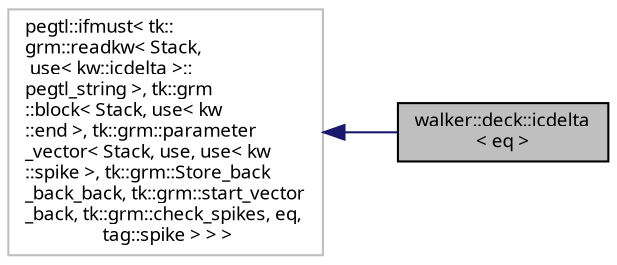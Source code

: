 digraph "walker::deck::icdelta&lt; eq &gt;"
{
 // INTERACTIVE_SVG=YES
  bgcolor="transparent";
  edge [fontname="sans-serif",fontsize="9",labelfontname="sans-serif",labelfontsize="9"];
  node [fontname="sans-serif",fontsize="9",shape=record];
  rankdir="LR";
  Node1 [label="walker::deck::icdelta\l\< eq \>",height=0.2,width=0.4,color="black", fillcolor="grey75", style="filled", fontcolor="black"];
  Node2 -> Node1 [dir="back",color="midnightblue",fontsize="9",style="solid",fontname="sans-serif"];
  Node2 [label="pegtl::ifmust\< tk::\lgrm::readkw\< Stack,\l use\< kw::icdelta \>::\lpegtl_string \>, tk::grm\l::block\< Stack, use\< kw\l::end \>, tk::grm::parameter\l_vector\< Stack, use, use\< kw\l::spike \>, tk::grm::Store_back\l_back_back, tk::grm::start_vector\l_back, tk::grm::check_spikes, eq,\l tag::spike \> \> \>",height=0.2,width=0.4,color="grey75"];
}
